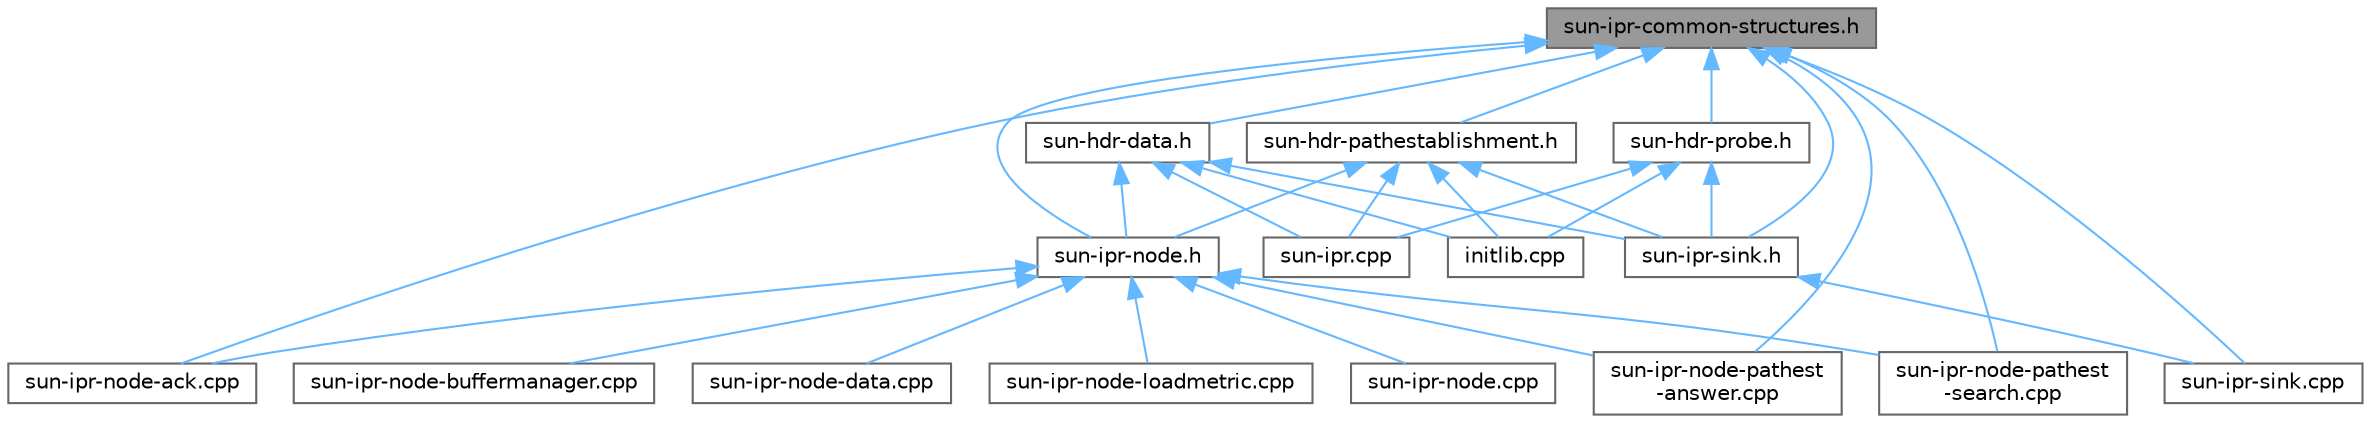 digraph "sun-ipr-common-structures.h"
{
 // LATEX_PDF_SIZE
  bgcolor="transparent";
  edge [fontname=Helvetica,fontsize=10,labelfontname=Helvetica,labelfontsize=10];
  node [fontname=Helvetica,fontsize=10,shape=box,height=0.2,width=0.4];
  Node1 [id="Node000001",label="sun-ipr-common-structures.h",height=0.2,width=0.4,color="gray40", fillcolor="grey60", style="filled", fontcolor="black",tooltip="Common structures and definition used by SUN."];
  Node1 -> Node2 [id="edge1_Node000001_Node000002",dir="back",color="steelblue1",style="solid",tooltip=" "];
  Node2 [id="Node000002",label="sun-hdr-data.h",height=0.2,width=0.4,color="grey40", fillcolor="white", style="filled",URL="$sun-hdr-data_8h.html",tooltip="Provides the Data Messages header description."];
  Node2 -> Node3 [id="edge2_Node000002_Node000003",dir="back",color="steelblue1",style="solid",tooltip=" "];
  Node3 [id="Node000003",label="initlib.cpp",height=0.2,width=0.4,color="grey40", fillcolor="white", style="filled",URL="$DESERT__Framework_2DESERT_2network_2uwsun_2initlib_8cpp.html",tooltip="Provides the initialization of uwsun libraries."];
  Node2 -> Node4 [id="edge3_Node000002_Node000004",dir="back",color="steelblue1",style="solid",tooltip=" "];
  Node4 [id="Node000004",label="sun-ipr-node.h",height=0.2,width=0.4,color="grey40", fillcolor="white", style="filled",URL="$sun-ipr-node_8h.html",tooltip="Dinamic source routing protocol, this file contains Nodes specifications."];
  Node4 -> Node5 [id="edge4_Node000004_Node000005",dir="back",color="steelblue1",style="solid",tooltip=" "];
  Node5 [id="Node000005",label="sun-ipr-node-ack.cpp",height=0.2,width=0.4,color="grey40", fillcolor="white", style="filled",URL="$sun-ipr-node-ack_8cpp.html",tooltip="Provides the implementation of all the methods regarding Ack Packets."];
  Node4 -> Node6 [id="edge5_Node000004_Node000006",dir="back",color="steelblue1",style="solid",tooltip=" "];
  Node6 [id="Node000006",label="sun-ipr-node-buffermanager.cpp",height=0.2,width=0.4,color="grey40", fillcolor="white", style="filled",URL="$sun-ipr-node-buffermanager_8cpp.html",tooltip="Provides the implementation of all the methods regarding Buffer Management."];
  Node4 -> Node7 [id="edge6_Node000004_Node000007",dir="back",color="steelblue1",style="solid",tooltip=" "];
  Node7 [id="Node000007",label="sun-ipr-node-data.cpp",height=0.2,width=0.4,color="grey40", fillcolor="white", style="filled",URL="$sun-ipr-node-data_8cpp.html",tooltip=" "];
  Node4 -> Node8 [id="edge7_Node000004_Node000008",dir="back",color="steelblue1",style="solid",tooltip=" "];
  Node8 [id="Node000008",label="sun-ipr-node-loadmetric.cpp",height=0.2,width=0.4,color="grey40", fillcolor="white", style="filled",URL="$sun-ipr-node-loadmetric_8cpp.html",tooltip="Provides the implementation of all the methods regarding the Load metric."];
  Node4 -> Node9 [id="edge8_Node000004_Node000009",dir="back",color="steelblue1",style="solid",tooltip=" "];
  Node9 [id="Node000009",label="sun-ipr-node-pathest\l-answer.cpp",height=0.2,width=0.4,color="grey40", fillcolor="white", style="filled",URL="$sun-ipr-node-pathest-answer_8cpp.html",tooltip="Provides the implementation of all the methods regarding Path Establishment Answer Packets."];
  Node4 -> Node10 [id="edge9_Node000004_Node000010",dir="back",color="steelblue1",style="solid",tooltip=" "];
  Node10 [id="Node000010",label="sun-ipr-node-pathest\l-search.cpp",height=0.2,width=0.4,color="grey40", fillcolor="white", style="filled",URL="$sun-ipr-node-pathest-search_8cpp.html",tooltip="Provides the implementation of all the methods regarding Path Establishment Search Packets."];
  Node4 -> Node11 [id="edge10_Node000004_Node000011",dir="back",color="steelblue1",style="solid",tooltip=" "];
  Node11 [id="Node000011",label="sun-ipr-node.cpp",height=0.2,width=0.4,color="grey40", fillcolor="white", style="filled",URL="$sun-ipr-node_8cpp.html",tooltip="Implements a SunIPRoutingNode."];
  Node2 -> Node12 [id="edge11_Node000002_Node000012",dir="back",color="steelblue1",style="solid",tooltip=" "];
  Node12 [id="Node000012",label="sun-ipr-sink.h",height=0.2,width=0.4,color="grey40", fillcolor="white", style="filled",URL="$sun-ipr-sink_8h.html",tooltip="Dinamic source routing protocol, this file contains Sinks specifications."];
  Node12 -> Node13 [id="edge12_Node000012_Node000013",dir="back",color="steelblue1",style="solid",tooltip=" "];
  Node13 [id="Node000013",label="sun-ipr-sink.cpp",height=0.2,width=0.4,color="grey40", fillcolor="white", style="filled",URL="$sun-ipr-sink_8cpp.html",tooltip="Implements a SunIPRoutingSink."];
  Node2 -> Node14 [id="edge13_Node000002_Node000014",dir="back",color="steelblue1",style="solid",tooltip=" "];
  Node14 [id="Node000014",label="sun-ipr.cpp",height=0.2,width=0.4,color="grey40", fillcolor="white", style="filled",URL="$sun-ipr_8cpp.html",tooltip="Packets' class implementation."];
  Node1 -> Node15 [id="edge14_Node000001_Node000015",dir="back",color="steelblue1",style="solid",tooltip=" "];
  Node15 [id="Node000015",label="sun-hdr-pathestablishment.h",height=0.2,width=0.4,color="grey40", fillcolor="white", style="filled",URL="$sun-hdr-pathestablishment_8h.html",tooltip="Provides the Path Establishment Messages header description."];
  Node15 -> Node3 [id="edge15_Node000015_Node000003",dir="back",color="steelblue1",style="solid",tooltip=" "];
  Node15 -> Node4 [id="edge16_Node000015_Node000004",dir="back",color="steelblue1",style="solid",tooltip=" "];
  Node15 -> Node12 [id="edge17_Node000015_Node000012",dir="back",color="steelblue1",style="solid",tooltip=" "];
  Node15 -> Node14 [id="edge18_Node000015_Node000014",dir="back",color="steelblue1",style="solid",tooltip=" "];
  Node1 -> Node16 [id="edge19_Node000001_Node000016",dir="back",color="steelblue1",style="solid",tooltip=" "];
  Node16 [id="Node000016",label="sun-hdr-probe.h",height=0.2,width=0.4,color="grey40", fillcolor="white", style="filled",URL="$sun-hdr-probe_8h.html",tooltip="Provides the Probe Messages header description."];
  Node16 -> Node3 [id="edge20_Node000016_Node000003",dir="back",color="steelblue1",style="solid",tooltip=" "];
  Node16 -> Node12 [id="edge21_Node000016_Node000012",dir="back",color="steelblue1",style="solid",tooltip=" "];
  Node16 -> Node14 [id="edge22_Node000016_Node000014",dir="back",color="steelblue1",style="solid",tooltip=" "];
  Node1 -> Node5 [id="edge23_Node000001_Node000005",dir="back",color="steelblue1",style="solid",tooltip=" "];
  Node1 -> Node9 [id="edge24_Node000001_Node000009",dir="back",color="steelblue1",style="solid",tooltip=" "];
  Node1 -> Node10 [id="edge25_Node000001_Node000010",dir="back",color="steelblue1",style="solid",tooltip=" "];
  Node1 -> Node4 [id="edge26_Node000001_Node000004",dir="back",color="steelblue1",style="solid",tooltip=" "];
  Node1 -> Node13 [id="edge27_Node000001_Node000013",dir="back",color="steelblue1",style="solid",tooltip=" "];
  Node1 -> Node12 [id="edge28_Node000001_Node000012",dir="back",color="steelblue1",style="solid",tooltip=" "];
}
